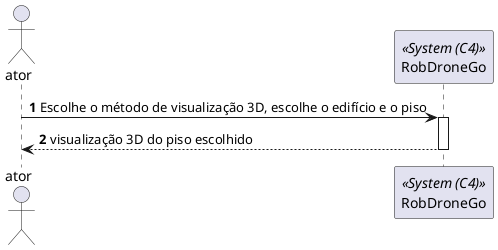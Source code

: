 @startuml 
autonumber

actor ator
participant "RobDroneGo" as system <<System (C4)>>

ator-> system: Escolhe o método de visualização 3D, escolhe o edifício e o piso
activate system
return visualização 3D do piso escolhido
